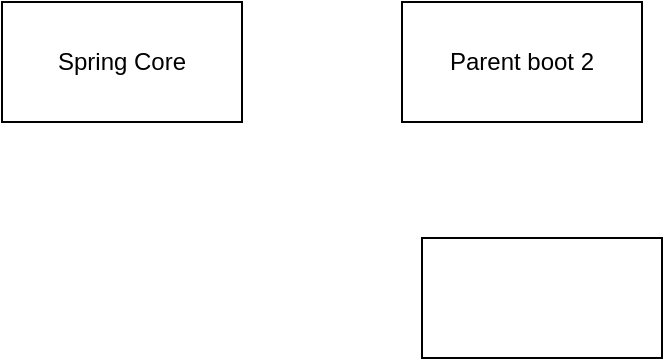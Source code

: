 <mxfile version="14.7.4" type="embed"><diagram id="42VnshdguW7JTlLc05d8" name="Page-1"><mxGraphModel dx="1097" dy="411" grid="1" gridSize="10" guides="1" tooltips="1" connect="1" arrows="1" fold="1" page="1" pageScale="1" pageWidth="850" pageHeight="1100" math="0" shadow="0"><root><mxCell id="0"/><mxCell id="1" parent="0"/><mxCell id="3" value="Spring Core&lt;br&gt;" style="whiteSpace=wrap;html=1;" parent="1" vertex="1"><mxGeometry x="50" y="122" width="120" height="60" as="geometry"/></mxCell><mxCell id="14" value="Parent boot 2" style="rounded=0;whiteSpace=wrap;html=1;" vertex="1" parent="1"><mxGeometry x="250" y="122" width="120" height="60" as="geometry"/></mxCell><mxCell id="15" value="" style="rounded=0;whiteSpace=wrap;html=1;" vertex="1" parent="1"><mxGeometry x="260" y="240" width="120" height="60" as="geometry"/></mxCell></root></mxGraphModel></diagram></mxfile>